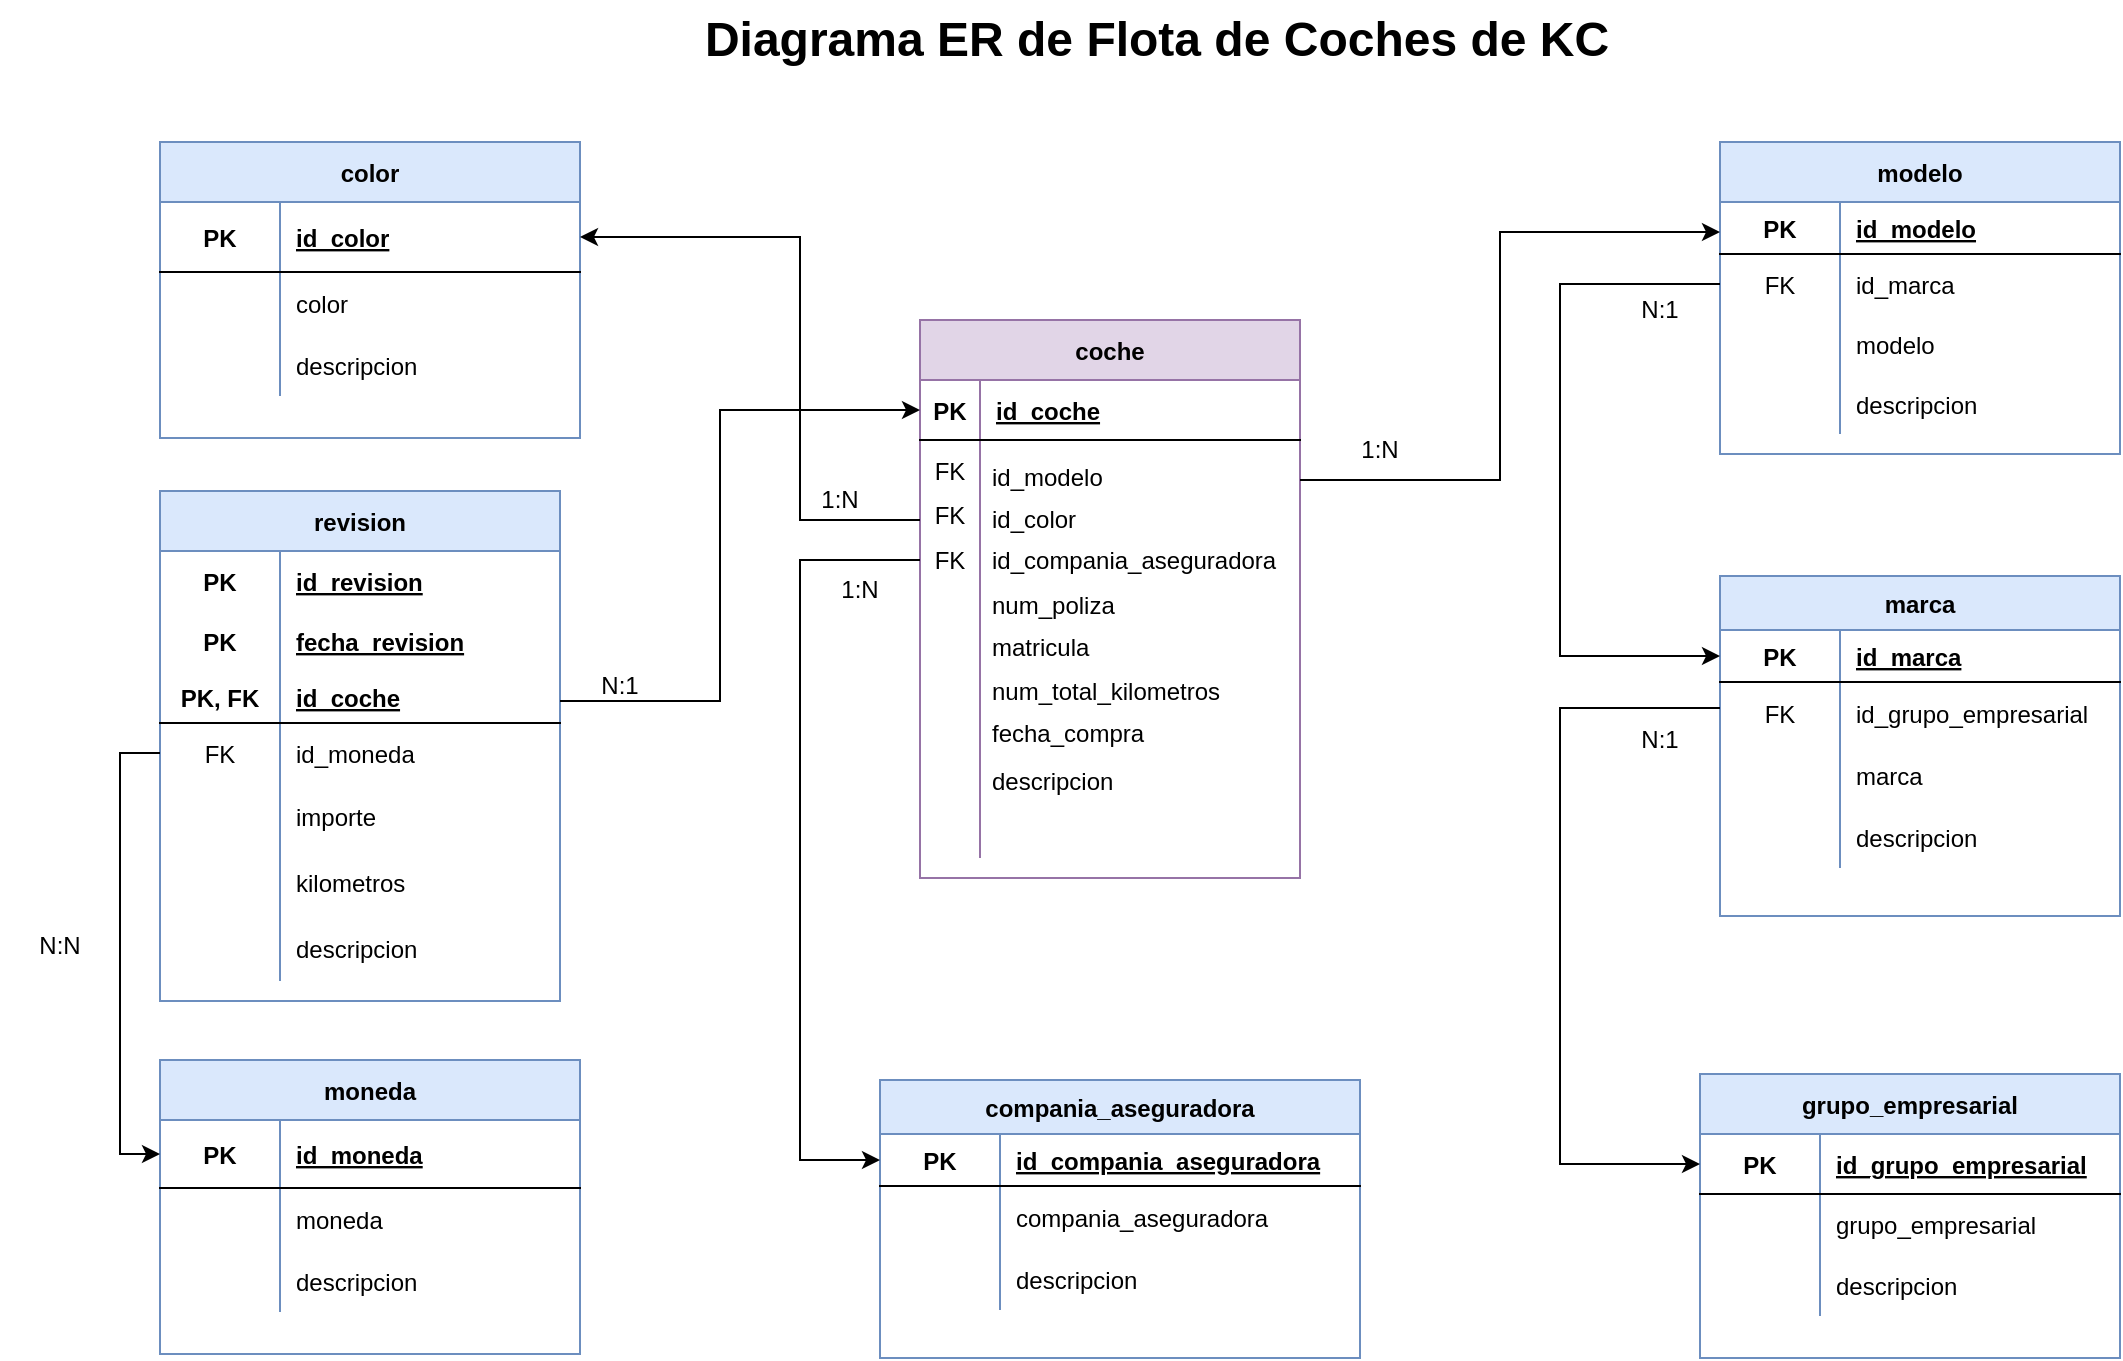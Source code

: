 <mxfile version="20.3.0" type="device"><diagram id="pfrmSX9zUug-VcuONbo2" name="Page-2"><mxGraphModel dx="1220" dy="801" grid="1" gridSize="10" guides="1" tooltips="1" connect="1" arrows="1" fold="1" page="1" pageScale="1" pageWidth="1100" pageHeight="850" background="#ffffff" math="0" shadow="0"><root><mxCell id="0"/><mxCell id="1" parent="0"/><mxCell id="YZANPj6_hCut-yQwBz2p-1" value="coche" style="shape=table;startSize=30;container=1;collapsible=1;childLayout=tableLayout;fixedRows=1;rowLines=0;fontStyle=1;align=center;resizeLast=1;fillColor=#e1d5e7;strokeColor=#9673a6;" vertex="1" parent="1"><mxGeometry x="470" y="200" width="190" height="279" as="geometry"/></mxCell><mxCell id="YZANPj6_hCut-yQwBz2p-2" value="" style="shape=tableRow;horizontal=0;startSize=0;swimlaneHead=0;swimlaneBody=0;fillColor=none;collapsible=0;dropTarget=0;points=[[0,0.5],[1,0.5]];portConstraint=eastwest;top=0;left=0;right=0;bottom=1;" vertex="1" parent="YZANPj6_hCut-yQwBz2p-1"><mxGeometry y="30" width="190" height="30" as="geometry"/></mxCell><mxCell id="YZANPj6_hCut-yQwBz2p-3" value="PK" style="shape=partialRectangle;connectable=0;fillColor=none;top=0;left=0;bottom=0;right=0;fontStyle=1;overflow=hidden;" vertex="1" parent="YZANPj6_hCut-yQwBz2p-2"><mxGeometry width="30" height="30" as="geometry"><mxRectangle width="30" height="30" as="alternateBounds"/></mxGeometry></mxCell><mxCell id="YZANPj6_hCut-yQwBz2p-4" value="id_coche" style="shape=partialRectangle;connectable=0;fillColor=none;top=0;left=0;bottom=0;right=0;align=left;spacingLeft=6;fontStyle=5;overflow=hidden;" vertex="1" parent="YZANPj6_hCut-yQwBz2p-2"><mxGeometry x="30" width="160" height="30" as="geometry"><mxRectangle width="160" height="30" as="alternateBounds"/></mxGeometry></mxCell><mxCell id="YZANPj6_hCut-yQwBz2p-5" value="" style="shape=tableRow;horizontal=0;startSize=0;swimlaneHead=0;swimlaneBody=0;fillColor=none;collapsible=0;dropTarget=0;points=[[0,0.5],[1,0.5]];portConstraint=eastwest;top=0;left=0;right=0;bottom=0;" vertex="1" parent="YZANPj6_hCut-yQwBz2p-1"><mxGeometry y="60" width="190" height="30" as="geometry"/></mxCell><mxCell id="YZANPj6_hCut-yQwBz2p-6" value="FK" style="shape=partialRectangle;connectable=0;fillColor=none;top=0;left=0;bottom=0;right=0;editable=1;overflow=hidden;" vertex="1" parent="YZANPj6_hCut-yQwBz2p-5"><mxGeometry width="30" height="30" as="geometry"><mxRectangle width="30" height="30" as="alternateBounds"/></mxGeometry></mxCell><mxCell id="YZANPj6_hCut-yQwBz2p-7" value="" style="shape=partialRectangle;connectable=0;fillColor=none;top=0;left=0;bottom=0;right=0;align=left;spacingLeft=6;overflow=hidden;" vertex="1" parent="YZANPj6_hCut-yQwBz2p-5"><mxGeometry x="30" width="160" height="30" as="geometry"><mxRectangle width="160" height="30" as="alternateBounds"/></mxGeometry></mxCell><mxCell id="YZANPj6_hCut-yQwBz2p-11" value="" style="shape=tableRow;horizontal=0;startSize=0;swimlaneHead=0;swimlaneBody=0;fillColor=none;collapsible=0;dropTarget=0;points=[[0,0.5],[1,0.5]];portConstraint=eastwest;top=0;left=0;right=0;bottom=0;" vertex="1" parent="YZANPj6_hCut-yQwBz2p-1"><mxGeometry y="90" width="190" height="179" as="geometry"/></mxCell><mxCell id="YZANPj6_hCut-yQwBz2p-12" value="" style="shape=partialRectangle;connectable=0;fillColor=none;top=0;left=0;bottom=0;right=0;editable=1;overflow=hidden;" vertex="1" parent="YZANPj6_hCut-yQwBz2p-11"><mxGeometry width="30" height="179" as="geometry"><mxRectangle width="30" height="179" as="alternateBounds"/></mxGeometry></mxCell><mxCell id="YZANPj6_hCut-yQwBz2p-13" value="" style="shape=partialRectangle;connectable=0;fillColor=none;top=0;left=0;bottom=0;right=0;align=left;spacingLeft=6;overflow=hidden;" vertex="1" parent="YZANPj6_hCut-yQwBz2p-11"><mxGeometry x="30" width="160" height="179" as="geometry"><mxRectangle width="160" height="179" as="alternateBounds"/></mxGeometry></mxCell><mxCell id="YZANPj6_hCut-yQwBz2p-14" value="id_modelo" style="text;strokeColor=none;fillColor=none;align=left;verticalAlign=top;spacingLeft=4;spacingRight=4;overflow=hidden;rotatable=0;points=[[0,0.5],[1,0.5]];portConstraint=eastwest;" vertex="1" parent="1"><mxGeometry x="500" y="265" width="90" height="26" as="geometry"/></mxCell><mxCell id="YZANPj6_hCut-yQwBz2p-17" value="id_color" style="text;strokeColor=none;fillColor=none;align=left;verticalAlign=top;spacingLeft=4;spacingRight=4;overflow=hidden;rotatable=0;points=[[0,0.5],[1,0.5]];portConstraint=eastwest;" vertex="1" parent="1"><mxGeometry x="500" y="286" width="60" height="26" as="geometry"/></mxCell><mxCell id="YZANPj6_hCut-yQwBz2p-18" value="matricula" style="text;strokeColor=none;fillColor=none;align=left;verticalAlign=top;spacingLeft=4;spacingRight=4;overflow=hidden;rotatable=0;points=[[0,0.5],[1,0.5]];portConstraint=eastwest;" vertex="1" parent="1"><mxGeometry x="500" y="350" width="60" height="26" as="geometry"/></mxCell><mxCell id="YZANPj6_hCut-yQwBz2p-19" value="num_total_kilometros" style="text;strokeColor=none;fillColor=none;align=left;verticalAlign=top;spacingLeft=4;spacingRight=4;overflow=hidden;rotatable=0;points=[[0,0.5],[1,0.5]];portConstraint=eastwest;" vertex="1" parent="1"><mxGeometry x="500" y="372" width="130" height="20" as="geometry"/></mxCell><mxCell id="YZANPj6_hCut-yQwBz2p-20" value="fecha_compra" style="text;strokeColor=none;fillColor=none;align=left;verticalAlign=top;spacingLeft=4;spacingRight=4;overflow=hidden;rotatable=0;points=[[0,0.5],[1,0.5]];portConstraint=eastwest;" vertex="1" parent="1"><mxGeometry x="500" y="393" width="100" height="26" as="geometry"/></mxCell><mxCell id="YZANPj6_hCut-yQwBz2p-22" value="FK" style="shape=partialRectangle;connectable=0;fillColor=none;top=0;left=0;bottom=0;right=0;editable=1;overflow=hidden;" vertex="1" parent="1"><mxGeometry x="470" y="282" width="30" height="30" as="geometry"><mxRectangle width="30" height="30" as="alternateBounds"/></mxGeometry></mxCell><mxCell id="YZANPj6_hCut-yQwBz2p-23" value="modelo" style="shape=table;startSize=30;container=1;collapsible=1;childLayout=tableLayout;fixedRows=1;rowLines=0;fontStyle=1;align=center;resizeLast=1;fillColor=#dae8fc;strokeColor=#6c8ebf;" vertex="1" parent="1"><mxGeometry x="870" y="111" width="200" height="156" as="geometry"/></mxCell><mxCell id="YZANPj6_hCut-yQwBz2p-30" value="" style="shape=tableRow;horizontal=0;startSize=0;swimlaneHead=0;swimlaneBody=0;fillColor=none;collapsible=0;dropTarget=0;points=[[0,0.5],[1,0.5]];portConstraint=eastwest;top=0;left=0;right=0;bottom=1;" vertex="1" parent="YZANPj6_hCut-yQwBz2p-23"><mxGeometry y="30" width="200" height="26" as="geometry"/></mxCell><mxCell id="YZANPj6_hCut-yQwBz2p-31" value="PK" style="shape=partialRectangle;connectable=0;fillColor=none;top=0;left=0;bottom=0;right=0;fontStyle=1;overflow=hidden;" vertex="1" parent="YZANPj6_hCut-yQwBz2p-30"><mxGeometry width="60" height="26" as="geometry"><mxRectangle width="60" height="26" as="alternateBounds"/></mxGeometry></mxCell><mxCell id="YZANPj6_hCut-yQwBz2p-32" value="id_modelo" style="shape=partialRectangle;connectable=0;fillColor=none;top=0;left=0;bottom=0;right=0;align=left;spacingLeft=6;fontStyle=5;overflow=hidden;" vertex="1" parent="YZANPj6_hCut-yQwBz2p-30"><mxGeometry x="60" width="140" height="26" as="geometry"><mxRectangle width="140" height="26" as="alternateBounds"/></mxGeometry></mxCell><mxCell id="YZANPj6_hCut-yQwBz2p-33" value="" style="shape=tableRow;horizontal=0;startSize=0;swimlaneHead=0;swimlaneBody=0;fillColor=none;collapsible=0;dropTarget=0;points=[[0,0.5],[1,0.5]];portConstraint=eastwest;top=0;left=0;right=0;bottom=0;" vertex="1" parent="YZANPj6_hCut-yQwBz2p-23"><mxGeometry y="56" width="200" height="30" as="geometry"/></mxCell><mxCell id="YZANPj6_hCut-yQwBz2p-34" value="FK" style="shape=partialRectangle;connectable=0;fillColor=none;top=0;left=0;bottom=0;right=0;editable=1;overflow=hidden;" vertex="1" parent="YZANPj6_hCut-yQwBz2p-33"><mxGeometry width="60" height="30" as="geometry"><mxRectangle width="60" height="30" as="alternateBounds"/></mxGeometry></mxCell><mxCell id="YZANPj6_hCut-yQwBz2p-35" value="id_marca" style="shape=partialRectangle;connectable=0;fillColor=none;top=0;left=0;bottom=0;right=0;align=left;spacingLeft=6;overflow=hidden;" vertex="1" parent="YZANPj6_hCut-yQwBz2p-33"><mxGeometry x="60" width="140" height="30" as="geometry"><mxRectangle width="140" height="30" as="alternateBounds"/></mxGeometry></mxCell><mxCell id="YZANPj6_hCut-yQwBz2p-151" value="" style="shape=tableRow;horizontal=0;startSize=0;swimlaneHead=0;swimlaneBody=0;fillColor=none;collapsible=0;dropTarget=0;points=[[0,0.5],[1,0.5]];portConstraint=eastwest;top=0;left=0;right=0;bottom=0;" vertex="1" parent="YZANPj6_hCut-yQwBz2p-23"><mxGeometry y="86" width="200" height="30" as="geometry"/></mxCell><mxCell id="YZANPj6_hCut-yQwBz2p-152" value="" style="shape=partialRectangle;connectable=0;fillColor=none;top=0;left=0;bottom=0;right=0;editable=1;overflow=hidden;" vertex="1" parent="YZANPj6_hCut-yQwBz2p-151"><mxGeometry width="60" height="30" as="geometry"><mxRectangle width="60" height="30" as="alternateBounds"/></mxGeometry></mxCell><mxCell id="YZANPj6_hCut-yQwBz2p-153" value="modelo" style="shape=partialRectangle;connectable=0;fillColor=none;top=0;left=0;bottom=0;right=0;align=left;spacingLeft=6;overflow=hidden;" vertex="1" parent="YZANPj6_hCut-yQwBz2p-151"><mxGeometry x="60" width="140" height="30" as="geometry"><mxRectangle width="140" height="30" as="alternateBounds"/></mxGeometry></mxCell><mxCell id="YZANPj6_hCut-yQwBz2p-166" value="" style="shape=tableRow;horizontal=0;startSize=0;swimlaneHead=0;swimlaneBody=0;fillColor=none;collapsible=0;dropTarget=0;points=[[0,0.5],[1,0.5]];portConstraint=eastwest;top=0;left=0;right=0;bottom=0;" vertex="1" parent="YZANPj6_hCut-yQwBz2p-23"><mxGeometry y="116" width="200" height="30" as="geometry"/></mxCell><mxCell id="YZANPj6_hCut-yQwBz2p-167" value="" style="shape=partialRectangle;connectable=0;fillColor=none;top=0;left=0;bottom=0;right=0;editable=1;overflow=hidden;" vertex="1" parent="YZANPj6_hCut-yQwBz2p-166"><mxGeometry width="60" height="30" as="geometry"><mxRectangle width="60" height="30" as="alternateBounds"/></mxGeometry></mxCell><mxCell id="YZANPj6_hCut-yQwBz2p-168" value="descripcion" style="shape=partialRectangle;connectable=0;fillColor=none;top=0;left=0;bottom=0;right=0;align=left;spacingLeft=6;overflow=hidden;" vertex="1" parent="YZANPj6_hCut-yQwBz2p-166"><mxGeometry x="60" width="140" height="30" as="geometry"><mxRectangle width="140" height="30" as="alternateBounds"/></mxGeometry></mxCell><mxCell id="YZANPj6_hCut-yQwBz2p-39" value="marca" style="shape=table;startSize=27;container=1;collapsible=1;childLayout=tableLayout;fixedRows=1;rowLines=0;fontStyle=1;align=center;resizeLast=1;fillColor=#dae8fc;strokeColor=#6c8ebf;" vertex="1" parent="1"><mxGeometry x="870" y="328" width="200" height="170" as="geometry"/></mxCell><mxCell id="YZANPj6_hCut-yQwBz2p-43" value="" style="shape=tableRow;horizontal=0;startSize=0;swimlaneHead=0;swimlaneBody=0;fillColor=none;collapsible=0;dropTarget=0;points=[[0,0.5],[1,0.5]];portConstraint=eastwest;top=0;left=0;right=0;bottom=1;" vertex="1" parent="YZANPj6_hCut-yQwBz2p-39"><mxGeometry y="27" width="200" height="26" as="geometry"/></mxCell><mxCell id="YZANPj6_hCut-yQwBz2p-44" value="PK" style="shape=partialRectangle;connectable=0;fillColor=none;top=0;left=0;bottom=0;right=0;fontStyle=1;overflow=hidden;" vertex="1" parent="YZANPj6_hCut-yQwBz2p-43"><mxGeometry width="60" height="26" as="geometry"><mxRectangle width="60" height="26" as="alternateBounds"/></mxGeometry></mxCell><mxCell id="YZANPj6_hCut-yQwBz2p-45" value="id_marca" style="shape=partialRectangle;connectable=0;fillColor=none;top=0;left=0;bottom=0;right=0;align=left;spacingLeft=6;fontStyle=5;overflow=hidden;" vertex="1" parent="YZANPj6_hCut-yQwBz2p-43"><mxGeometry x="60" width="140" height="26" as="geometry"><mxRectangle width="140" height="26" as="alternateBounds"/></mxGeometry></mxCell><mxCell id="YZANPj6_hCut-yQwBz2p-46" value="" style="shape=tableRow;horizontal=0;startSize=0;swimlaneHead=0;swimlaneBody=0;fillColor=none;collapsible=0;dropTarget=0;points=[[0,0.5],[1,0.5]];portConstraint=eastwest;top=0;left=0;right=0;bottom=0;" vertex="1" parent="YZANPj6_hCut-yQwBz2p-39"><mxGeometry y="53" width="200" height="31" as="geometry"/></mxCell><mxCell id="YZANPj6_hCut-yQwBz2p-47" value="FK" style="shape=partialRectangle;connectable=0;fillColor=none;top=0;left=0;bottom=0;right=0;editable=1;overflow=hidden;" vertex="1" parent="YZANPj6_hCut-yQwBz2p-46"><mxGeometry width="60" height="31" as="geometry"><mxRectangle width="60" height="31" as="alternateBounds"/></mxGeometry></mxCell><mxCell id="YZANPj6_hCut-yQwBz2p-48" value="id_grupo_empresarial" style="shape=partialRectangle;connectable=0;fillColor=none;top=0;left=0;bottom=0;right=0;align=left;spacingLeft=6;overflow=hidden;" vertex="1" parent="YZANPj6_hCut-yQwBz2p-46"><mxGeometry x="60" width="140" height="31" as="geometry"><mxRectangle width="140" height="31" as="alternateBounds"/></mxGeometry></mxCell><mxCell id="YZANPj6_hCut-yQwBz2p-154" value="" style="shape=tableRow;horizontal=0;startSize=0;swimlaneHead=0;swimlaneBody=0;fillColor=none;collapsible=0;dropTarget=0;points=[[0,0.5],[1,0.5]];portConstraint=eastwest;top=0;left=0;right=0;bottom=0;" vertex="1" parent="YZANPj6_hCut-yQwBz2p-39"><mxGeometry y="84" width="200" height="31" as="geometry"/></mxCell><mxCell id="YZANPj6_hCut-yQwBz2p-155" value="" style="shape=partialRectangle;connectable=0;fillColor=none;top=0;left=0;bottom=0;right=0;editable=1;overflow=hidden;" vertex="1" parent="YZANPj6_hCut-yQwBz2p-154"><mxGeometry width="60" height="31" as="geometry"><mxRectangle width="60" height="31" as="alternateBounds"/></mxGeometry></mxCell><mxCell id="YZANPj6_hCut-yQwBz2p-156" value="marca" style="shape=partialRectangle;connectable=0;fillColor=none;top=0;left=0;bottom=0;right=0;align=left;spacingLeft=6;overflow=hidden;" vertex="1" parent="YZANPj6_hCut-yQwBz2p-154"><mxGeometry x="60" width="140" height="31" as="geometry"><mxRectangle width="140" height="31" as="alternateBounds"/></mxGeometry></mxCell><mxCell id="YZANPj6_hCut-yQwBz2p-169" value="" style="shape=tableRow;horizontal=0;startSize=0;swimlaneHead=0;swimlaneBody=0;fillColor=none;collapsible=0;dropTarget=0;points=[[0,0.5],[1,0.5]];portConstraint=eastwest;top=0;left=0;right=0;bottom=0;" vertex="1" parent="YZANPj6_hCut-yQwBz2p-39"><mxGeometry y="115" width="200" height="31" as="geometry"/></mxCell><mxCell id="YZANPj6_hCut-yQwBz2p-170" value="" style="shape=partialRectangle;connectable=0;fillColor=none;top=0;left=0;bottom=0;right=0;editable=1;overflow=hidden;" vertex="1" parent="YZANPj6_hCut-yQwBz2p-169"><mxGeometry width="60" height="31" as="geometry"><mxRectangle width="60" height="31" as="alternateBounds"/></mxGeometry></mxCell><mxCell id="YZANPj6_hCut-yQwBz2p-171" value="descripcion" style="shape=partialRectangle;connectable=0;fillColor=none;top=0;left=0;bottom=0;right=0;align=left;spacingLeft=6;overflow=hidden;" vertex="1" parent="YZANPj6_hCut-yQwBz2p-169"><mxGeometry x="60" width="140" height="31" as="geometry"><mxRectangle width="140" height="31" as="alternateBounds"/></mxGeometry></mxCell><mxCell id="YZANPj6_hCut-yQwBz2p-49" value="grupo_empresarial" style="shape=table;startSize=30;container=1;collapsible=1;childLayout=tableLayout;fixedRows=1;rowLines=0;fontStyle=1;align=center;resizeLast=1;fillColor=#dae8fc;strokeColor=#6c8ebf;" vertex="1" parent="1"><mxGeometry x="860" y="577" width="210" height="142.0" as="geometry"/></mxCell><mxCell id="YZANPj6_hCut-yQwBz2p-53" value="" style="shape=tableRow;horizontal=0;startSize=0;swimlaneHead=0;swimlaneBody=0;fillColor=none;collapsible=0;dropTarget=0;points=[[0,0.5],[1,0.5]];portConstraint=eastwest;top=0;left=0;right=0;bottom=1;" vertex="1" parent="YZANPj6_hCut-yQwBz2p-49"><mxGeometry y="30" width="210" height="30" as="geometry"/></mxCell><mxCell id="YZANPj6_hCut-yQwBz2p-54" value="PK" style="shape=partialRectangle;connectable=0;fillColor=none;top=0;left=0;bottom=0;right=0;fontStyle=1;overflow=hidden;" vertex="1" parent="YZANPj6_hCut-yQwBz2p-53"><mxGeometry width="60" height="30" as="geometry"><mxRectangle width="60" height="30" as="alternateBounds"/></mxGeometry></mxCell><mxCell id="YZANPj6_hCut-yQwBz2p-55" value="id_grupo_empresarial" style="shape=partialRectangle;connectable=0;fillColor=none;top=0;left=0;bottom=0;right=0;align=left;spacingLeft=6;fontStyle=5;overflow=hidden;" vertex="1" parent="YZANPj6_hCut-yQwBz2p-53"><mxGeometry x="60" width="150" height="30" as="geometry"><mxRectangle width="150" height="30" as="alternateBounds"/></mxGeometry></mxCell><mxCell id="YZANPj6_hCut-yQwBz2p-56" value="" style="shape=tableRow;horizontal=0;startSize=0;swimlaneHead=0;swimlaneBody=0;fillColor=none;collapsible=0;dropTarget=0;points=[[0,0.5],[1,0.5]];portConstraint=eastwest;top=0;left=0;right=0;bottom=0;" vertex="1" parent="YZANPj6_hCut-yQwBz2p-49"><mxGeometry y="60" width="210" height="30" as="geometry"/></mxCell><mxCell id="YZANPj6_hCut-yQwBz2p-57" value="" style="shape=partialRectangle;connectable=0;fillColor=none;top=0;left=0;bottom=0;right=0;editable=1;overflow=hidden;" vertex="1" parent="YZANPj6_hCut-yQwBz2p-56"><mxGeometry width="60" height="30" as="geometry"><mxRectangle width="60" height="30" as="alternateBounds"/></mxGeometry></mxCell><mxCell id="YZANPj6_hCut-yQwBz2p-58" value="grupo_empresarial" style="shape=partialRectangle;connectable=0;fillColor=none;top=0;left=0;bottom=0;right=0;align=left;spacingLeft=6;overflow=hidden;" vertex="1" parent="YZANPj6_hCut-yQwBz2p-56"><mxGeometry x="60" width="150" height="30" as="geometry"><mxRectangle width="150" height="30" as="alternateBounds"/></mxGeometry></mxCell><mxCell id="YZANPj6_hCut-yQwBz2p-157" value="" style="shape=tableRow;horizontal=0;startSize=0;swimlaneHead=0;swimlaneBody=0;fillColor=none;collapsible=0;dropTarget=0;points=[[0,0.5],[1,0.5]];portConstraint=eastwest;top=0;left=0;right=0;bottom=0;" vertex="1" parent="YZANPj6_hCut-yQwBz2p-49"><mxGeometry y="90" width="210" height="31" as="geometry"/></mxCell><mxCell id="YZANPj6_hCut-yQwBz2p-158" value="" style="shape=partialRectangle;connectable=0;fillColor=none;top=0;left=0;bottom=0;right=0;editable=1;overflow=hidden;" vertex="1" parent="YZANPj6_hCut-yQwBz2p-157"><mxGeometry width="60" height="31" as="geometry"><mxRectangle width="60" height="31" as="alternateBounds"/></mxGeometry></mxCell><mxCell id="YZANPj6_hCut-yQwBz2p-159" value="descripcion" style="shape=partialRectangle;connectable=0;fillColor=none;top=0;left=0;bottom=0;right=0;align=left;spacingLeft=6;overflow=hidden;" vertex="1" parent="YZANPj6_hCut-yQwBz2p-157"><mxGeometry x="60" width="150" height="31" as="geometry"><mxRectangle width="150" height="31" as="alternateBounds"/></mxGeometry></mxCell><mxCell id="YZANPj6_hCut-yQwBz2p-59" value="color" style="shape=table;startSize=30;container=1;collapsible=1;childLayout=tableLayout;fixedRows=1;rowLines=0;fontStyle=1;align=center;resizeLast=1;fillColor=#dae8fc;strokeColor=#6c8ebf;" vertex="1" parent="1"><mxGeometry x="90" y="111" width="210" height="148.0" as="geometry"/></mxCell><mxCell id="YZANPj6_hCut-yQwBz2p-63" value="" style="shape=tableRow;horizontal=0;startSize=0;swimlaneHead=0;swimlaneBody=0;fillColor=none;collapsible=0;dropTarget=0;points=[[0,0.5],[1,0.5]];portConstraint=eastwest;top=0;left=0;right=0;bottom=1;" vertex="1" parent="YZANPj6_hCut-yQwBz2p-59"><mxGeometry y="30" width="210" height="35" as="geometry"/></mxCell><mxCell id="YZANPj6_hCut-yQwBz2p-64" value="PK" style="shape=partialRectangle;connectable=0;fillColor=none;top=0;left=0;bottom=0;right=0;fontStyle=1;overflow=hidden;" vertex="1" parent="YZANPj6_hCut-yQwBz2p-63"><mxGeometry width="60" height="35" as="geometry"><mxRectangle width="60" height="35" as="alternateBounds"/></mxGeometry></mxCell><mxCell id="YZANPj6_hCut-yQwBz2p-65" value="id_color" style="shape=partialRectangle;connectable=0;fillColor=none;top=0;left=0;bottom=0;right=0;align=left;spacingLeft=6;fontStyle=5;overflow=hidden;" vertex="1" parent="YZANPj6_hCut-yQwBz2p-63"><mxGeometry x="60" width="150" height="35" as="geometry"><mxRectangle width="150" height="35" as="alternateBounds"/></mxGeometry></mxCell><mxCell id="YZANPj6_hCut-yQwBz2p-66" value="" style="shape=tableRow;horizontal=0;startSize=0;swimlaneHead=0;swimlaneBody=0;fillColor=none;collapsible=0;dropTarget=0;points=[[0,0.5],[1,0.5]];portConstraint=eastwest;top=0;left=0;right=0;bottom=0;" vertex="1" parent="YZANPj6_hCut-yQwBz2p-59"><mxGeometry y="65" width="210" height="31" as="geometry"/></mxCell><mxCell id="YZANPj6_hCut-yQwBz2p-67" value="" style="shape=partialRectangle;connectable=0;fillColor=none;top=0;left=0;bottom=0;right=0;editable=1;overflow=hidden;" vertex="1" parent="YZANPj6_hCut-yQwBz2p-66"><mxGeometry width="60" height="31" as="geometry"><mxRectangle width="60" height="31" as="alternateBounds"/></mxGeometry></mxCell><mxCell id="YZANPj6_hCut-yQwBz2p-68" value="color" style="shape=partialRectangle;connectable=0;fillColor=none;top=0;left=0;bottom=0;right=0;align=left;spacingLeft=6;overflow=hidden;" vertex="1" parent="YZANPj6_hCut-yQwBz2p-66"><mxGeometry x="60" width="150" height="31" as="geometry"><mxRectangle width="150" height="31" as="alternateBounds"/></mxGeometry></mxCell><mxCell id="YZANPj6_hCut-yQwBz2p-160" value="" style="shape=tableRow;horizontal=0;startSize=0;swimlaneHead=0;swimlaneBody=0;fillColor=none;collapsible=0;dropTarget=0;points=[[0,0.5],[1,0.5]];portConstraint=eastwest;top=0;left=0;right=0;bottom=0;" vertex="1" parent="YZANPj6_hCut-yQwBz2p-59"><mxGeometry y="96" width="210" height="31" as="geometry"/></mxCell><mxCell id="YZANPj6_hCut-yQwBz2p-161" value="" style="shape=partialRectangle;connectable=0;fillColor=none;top=0;left=0;bottom=0;right=0;editable=1;overflow=hidden;" vertex="1" parent="YZANPj6_hCut-yQwBz2p-160"><mxGeometry width="60" height="31" as="geometry"><mxRectangle width="60" height="31" as="alternateBounds"/></mxGeometry></mxCell><mxCell id="YZANPj6_hCut-yQwBz2p-162" value="descripcion" style="shape=partialRectangle;connectable=0;fillColor=none;top=0;left=0;bottom=0;right=0;align=left;spacingLeft=6;overflow=hidden;" vertex="1" parent="YZANPj6_hCut-yQwBz2p-160"><mxGeometry x="60" width="150" height="31" as="geometry"><mxRectangle width="150" height="31" as="alternateBounds"/></mxGeometry></mxCell><mxCell id="YZANPj6_hCut-yQwBz2p-85" value="compania_aseguradora" style="shape=table;startSize=27;container=1;collapsible=1;childLayout=tableLayout;fixedRows=1;rowLines=0;fontStyle=1;align=center;resizeLast=1;fillColor=#dae8fc;strokeColor=#6c8ebf;" vertex="1" parent="1"><mxGeometry x="450" y="580" width="240" height="139" as="geometry"/></mxCell><mxCell id="YZANPj6_hCut-yQwBz2p-89" value="" style="shape=tableRow;horizontal=0;startSize=0;swimlaneHead=0;swimlaneBody=0;fillColor=none;collapsible=0;dropTarget=0;points=[[0,0.5],[1,0.5]];portConstraint=eastwest;top=0;left=0;right=0;bottom=1;" vertex="1" parent="YZANPj6_hCut-yQwBz2p-85"><mxGeometry y="27" width="240" height="26" as="geometry"/></mxCell><mxCell id="YZANPj6_hCut-yQwBz2p-90" value="PK" style="shape=partialRectangle;connectable=0;fillColor=none;top=0;left=0;bottom=0;right=0;fontStyle=1;overflow=hidden;" vertex="1" parent="YZANPj6_hCut-yQwBz2p-89"><mxGeometry width="60" height="26" as="geometry"><mxRectangle width="60" height="26" as="alternateBounds"/></mxGeometry></mxCell><mxCell id="YZANPj6_hCut-yQwBz2p-91" value="id_compania_aseguradora" style="shape=partialRectangle;connectable=0;fillColor=none;top=0;left=0;bottom=0;right=0;align=left;spacingLeft=6;fontStyle=5;overflow=hidden;" vertex="1" parent="YZANPj6_hCut-yQwBz2p-89"><mxGeometry x="60" width="180" height="26" as="geometry"><mxRectangle width="180" height="26" as="alternateBounds"/></mxGeometry></mxCell><mxCell id="YZANPj6_hCut-yQwBz2p-92" value="" style="shape=tableRow;horizontal=0;startSize=0;swimlaneHead=0;swimlaneBody=0;fillColor=none;collapsible=0;dropTarget=0;points=[[0,0.5],[1,0.5]];portConstraint=eastwest;top=0;left=0;right=0;bottom=0;" vertex="1" parent="YZANPj6_hCut-yQwBz2p-85"><mxGeometry y="53" width="240" height="31" as="geometry"/></mxCell><mxCell id="YZANPj6_hCut-yQwBz2p-93" value="" style="shape=partialRectangle;connectable=0;fillColor=none;top=0;left=0;bottom=0;right=0;editable=1;overflow=hidden;" vertex="1" parent="YZANPj6_hCut-yQwBz2p-92"><mxGeometry width="60" height="31" as="geometry"><mxRectangle width="60" height="31" as="alternateBounds"/></mxGeometry></mxCell><mxCell id="YZANPj6_hCut-yQwBz2p-94" value="compania_aseguradora" style="shape=partialRectangle;connectable=0;fillColor=none;top=0;left=0;bottom=0;right=0;align=left;spacingLeft=6;overflow=hidden;" vertex="1" parent="YZANPj6_hCut-yQwBz2p-92"><mxGeometry x="60" width="180" height="31" as="geometry"><mxRectangle width="180" height="31" as="alternateBounds"/></mxGeometry></mxCell><mxCell id="YZANPj6_hCut-yQwBz2p-163" value="" style="shape=tableRow;horizontal=0;startSize=0;swimlaneHead=0;swimlaneBody=0;fillColor=none;collapsible=0;dropTarget=0;points=[[0,0.5],[1,0.5]];portConstraint=eastwest;top=0;left=0;right=0;bottom=0;" vertex="1" parent="YZANPj6_hCut-yQwBz2p-85"><mxGeometry y="84" width="240" height="31" as="geometry"/></mxCell><mxCell id="YZANPj6_hCut-yQwBz2p-164" value="" style="shape=partialRectangle;connectable=0;fillColor=none;top=0;left=0;bottom=0;right=0;editable=1;overflow=hidden;" vertex="1" parent="YZANPj6_hCut-yQwBz2p-163"><mxGeometry width="60" height="31" as="geometry"><mxRectangle width="60" height="31" as="alternateBounds"/></mxGeometry></mxCell><mxCell id="YZANPj6_hCut-yQwBz2p-165" value="descripcion" style="shape=partialRectangle;connectable=0;fillColor=none;top=0;left=0;bottom=0;right=0;align=left;spacingLeft=6;overflow=hidden;" vertex="1" parent="YZANPj6_hCut-yQwBz2p-163"><mxGeometry x="60" width="180" height="31" as="geometry"><mxRectangle width="180" height="31" as="alternateBounds"/></mxGeometry></mxCell><mxCell id="YZANPj6_hCut-yQwBz2p-95" value="revision" style="shape=table;startSize=30;container=1;collapsible=1;childLayout=tableLayout;fixedRows=1;rowLines=0;fontStyle=1;align=center;resizeLast=1;fillColor=#dae8fc;strokeColor=#6c8ebf;" vertex="1" parent="1"><mxGeometry x="90" y="285.5" width="200" height="255" as="geometry"/></mxCell><mxCell id="YZANPj6_hCut-yQwBz2p-96" value="" style="shape=tableRow;horizontal=0;startSize=0;swimlaneHead=0;swimlaneBody=0;fillColor=none;collapsible=0;dropTarget=0;points=[[0,0.5],[1,0.5]];portConstraint=eastwest;top=0;left=0;right=0;bottom=0;" vertex="1" parent="YZANPj6_hCut-yQwBz2p-95"><mxGeometry y="30" width="200" height="30" as="geometry"/></mxCell><mxCell id="YZANPj6_hCut-yQwBz2p-97" value="PK" style="shape=partialRectangle;connectable=0;fillColor=none;top=0;left=0;bottom=0;right=0;fontStyle=1;overflow=hidden;" vertex="1" parent="YZANPj6_hCut-yQwBz2p-96"><mxGeometry width="60" height="30" as="geometry"><mxRectangle width="60" height="30" as="alternateBounds"/></mxGeometry></mxCell><mxCell id="YZANPj6_hCut-yQwBz2p-98" value="id_revision" style="shape=partialRectangle;connectable=0;fillColor=none;top=0;left=0;bottom=0;right=0;align=left;spacingLeft=6;fontStyle=5;overflow=hidden;" vertex="1" parent="YZANPj6_hCut-yQwBz2p-96"><mxGeometry x="60" width="140" height="30" as="geometry"><mxRectangle width="140" height="30" as="alternateBounds"/></mxGeometry></mxCell><mxCell id="YZANPj6_hCut-yQwBz2p-99" value="" style="shape=tableRow;horizontal=0;startSize=0;swimlaneHead=0;swimlaneBody=0;fillColor=none;collapsible=0;dropTarget=0;points=[[0,0.5],[1,0.5]];portConstraint=eastwest;top=0;left=0;right=0;bottom=0;" vertex="1" parent="YZANPj6_hCut-yQwBz2p-95"><mxGeometry y="60" width="200" height="30" as="geometry"/></mxCell><mxCell id="YZANPj6_hCut-yQwBz2p-100" value="PK" style="shape=partialRectangle;connectable=0;fillColor=none;top=0;left=0;bottom=0;right=0;fontStyle=1;overflow=hidden;" vertex="1" parent="YZANPj6_hCut-yQwBz2p-99"><mxGeometry width="60" height="30" as="geometry"><mxRectangle width="60" height="30" as="alternateBounds"/></mxGeometry></mxCell><mxCell id="YZANPj6_hCut-yQwBz2p-101" value="fecha_revision" style="shape=partialRectangle;connectable=0;fillColor=none;top=0;left=0;bottom=0;right=0;align=left;spacingLeft=6;fontStyle=5;overflow=hidden;" vertex="1" parent="YZANPj6_hCut-yQwBz2p-99"><mxGeometry x="60" width="140" height="30" as="geometry"><mxRectangle width="140" height="30" as="alternateBounds"/></mxGeometry></mxCell><mxCell id="YZANPj6_hCut-yQwBz2p-102" value="" style="shape=tableRow;horizontal=0;startSize=0;swimlaneHead=0;swimlaneBody=0;fillColor=none;collapsible=0;dropTarget=0;points=[[0,0.5],[1,0.5]];portConstraint=eastwest;top=0;left=0;right=0;bottom=1;" vertex="1" parent="YZANPj6_hCut-yQwBz2p-95"><mxGeometry y="90" width="200" height="26" as="geometry"/></mxCell><mxCell id="YZANPj6_hCut-yQwBz2p-103" value="PK, FK" style="shape=partialRectangle;connectable=0;fillColor=none;top=0;left=0;bottom=0;right=0;fontStyle=1;overflow=hidden;" vertex="1" parent="YZANPj6_hCut-yQwBz2p-102"><mxGeometry width="60" height="26" as="geometry"><mxRectangle width="60" height="26" as="alternateBounds"/></mxGeometry></mxCell><mxCell id="YZANPj6_hCut-yQwBz2p-104" value="id_coche" style="shape=partialRectangle;connectable=0;fillColor=none;top=0;left=0;bottom=0;right=0;align=left;spacingLeft=6;fontStyle=5;overflow=hidden;" vertex="1" parent="YZANPj6_hCut-yQwBz2p-102"><mxGeometry x="60" width="140" height="26" as="geometry"><mxRectangle width="140" height="26" as="alternateBounds"/></mxGeometry></mxCell><mxCell id="YZANPj6_hCut-yQwBz2p-105" value="" style="shape=tableRow;horizontal=0;startSize=0;swimlaneHead=0;swimlaneBody=0;fillColor=none;collapsible=0;dropTarget=0;points=[[0,0.5],[1,0.5]];portConstraint=eastwest;top=0;left=0;right=0;bottom=0;" vertex="1" parent="YZANPj6_hCut-yQwBz2p-95"><mxGeometry y="116" width="200" height="30" as="geometry"/></mxCell><mxCell id="YZANPj6_hCut-yQwBz2p-106" value="FK" style="shape=partialRectangle;connectable=0;fillColor=none;top=0;left=0;bottom=0;right=0;editable=1;overflow=hidden;" vertex="1" parent="YZANPj6_hCut-yQwBz2p-105"><mxGeometry width="60" height="30" as="geometry"><mxRectangle width="60" height="30" as="alternateBounds"/></mxGeometry></mxCell><mxCell id="YZANPj6_hCut-yQwBz2p-107" value="id_moneda" style="shape=partialRectangle;connectable=0;fillColor=none;top=0;left=0;bottom=0;right=0;align=left;spacingLeft=6;overflow=hidden;" vertex="1" parent="YZANPj6_hCut-yQwBz2p-105"><mxGeometry x="60" width="140" height="30" as="geometry"><mxRectangle width="140" height="30" as="alternateBounds"/></mxGeometry></mxCell><mxCell id="YZANPj6_hCut-yQwBz2p-108" value="" style="shape=tableRow;horizontal=0;startSize=0;swimlaneHead=0;swimlaneBody=0;fillColor=none;collapsible=0;dropTarget=0;points=[[0,0.5],[1,0.5]];portConstraint=eastwest;top=0;left=0;right=0;bottom=0;" vertex="1" parent="YZANPj6_hCut-yQwBz2p-95"><mxGeometry y="146" width="200" height="33" as="geometry"/></mxCell><mxCell id="YZANPj6_hCut-yQwBz2p-109" value="" style="shape=partialRectangle;connectable=0;fillColor=none;top=0;left=0;bottom=0;right=0;editable=1;overflow=hidden;" vertex="1" parent="YZANPj6_hCut-yQwBz2p-108"><mxGeometry width="60" height="33" as="geometry"><mxRectangle width="60" height="33" as="alternateBounds"/></mxGeometry></mxCell><mxCell id="YZANPj6_hCut-yQwBz2p-110" value="importe" style="shape=partialRectangle;connectable=0;fillColor=none;top=0;left=0;bottom=0;right=0;align=left;spacingLeft=6;overflow=hidden;" vertex="1" parent="YZANPj6_hCut-yQwBz2p-108"><mxGeometry x="60" width="140" height="33" as="geometry"><mxRectangle width="140" height="33" as="alternateBounds"/></mxGeometry></mxCell><mxCell id="YZANPj6_hCut-yQwBz2p-172" value="" style="shape=tableRow;horizontal=0;startSize=0;swimlaneHead=0;swimlaneBody=0;fillColor=none;collapsible=0;dropTarget=0;points=[[0,0.5],[1,0.5]];portConstraint=eastwest;top=0;left=0;right=0;bottom=0;" vertex="1" parent="YZANPj6_hCut-yQwBz2p-95"><mxGeometry y="179" width="200" height="33" as="geometry"/></mxCell><mxCell id="YZANPj6_hCut-yQwBz2p-173" value="" style="shape=partialRectangle;connectable=0;fillColor=none;top=0;left=0;bottom=0;right=0;editable=1;overflow=hidden;" vertex="1" parent="YZANPj6_hCut-yQwBz2p-172"><mxGeometry width="60" height="33" as="geometry"><mxRectangle width="60" height="33" as="alternateBounds"/></mxGeometry></mxCell><mxCell id="YZANPj6_hCut-yQwBz2p-174" value="kilometros" style="shape=partialRectangle;connectable=0;fillColor=none;top=0;left=0;bottom=0;right=0;align=left;spacingLeft=6;overflow=hidden;" vertex="1" parent="YZANPj6_hCut-yQwBz2p-172"><mxGeometry x="60" width="140" height="33" as="geometry"><mxRectangle width="140" height="33" as="alternateBounds"/></mxGeometry></mxCell><mxCell id="YZANPj6_hCut-yQwBz2p-175" value="" style="shape=tableRow;horizontal=0;startSize=0;swimlaneHead=0;swimlaneBody=0;fillColor=none;collapsible=0;dropTarget=0;points=[[0,0.5],[1,0.5]];portConstraint=eastwest;top=0;left=0;right=0;bottom=0;" vertex="1" parent="YZANPj6_hCut-yQwBz2p-95"><mxGeometry y="212" width="200" height="33" as="geometry"/></mxCell><mxCell id="YZANPj6_hCut-yQwBz2p-176" value="" style="shape=partialRectangle;connectable=0;fillColor=none;top=0;left=0;bottom=0;right=0;editable=1;overflow=hidden;" vertex="1" parent="YZANPj6_hCut-yQwBz2p-175"><mxGeometry width="60" height="33" as="geometry"><mxRectangle width="60" height="33" as="alternateBounds"/></mxGeometry></mxCell><mxCell id="YZANPj6_hCut-yQwBz2p-177" value="descripcion" style="shape=partialRectangle;connectable=0;fillColor=none;top=0;left=0;bottom=0;right=0;align=left;spacingLeft=6;overflow=hidden;" vertex="1" parent="YZANPj6_hCut-yQwBz2p-175"><mxGeometry x="60" width="140" height="33" as="geometry"><mxRectangle width="140" height="33" as="alternateBounds"/></mxGeometry></mxCell><mxCell id="YZANPj6_hCut-yQwBz2p-111" value="moneda" style="shape=table;startSize=30;container=1;collapsible=1;childLayout=tableLayout;fixedRows=1;rowLines=0;fontStyle=1;align=center;resizeLast=1;fillColor=#dae8fc;strokeColor=#6c8ebf;" vertex="1" parent="1"><mxGeometry x="90" y="570" width="210" height="147" as="geometry"/></mxCell><mxCell id="YZANPj6_hCut-yQwBz2p-115" value="" style="shape=tableRow;horizontal=0;startSize=0;swimlaneHead=0;swimlaneBody=0;fillColor=none;collapsible=0;dropTarget=0;points=[[0,0.5],[1,0.5]];portConstraint=eastwest;top=0;left=0;right=0;bottom=1;" vertex="1" parent="YZANPj6_hCut-yQwBz2p-111"><mxGeometry y="30" width="210" height="34" as="geometry"/></mxCell><mxCell id="YZANPj6_hCut-yQwBz2p-116" value="PK" style="shape=partialRectangle;connectable=0;fillColor=none;top=0;left=0;bottom=0;right=0;fontStyle=1;overflow=hidden;" vertex="1" parent="YZANPj6_hCut-yQwBz2p-115"><mxGeometry width="60" height="34" as="geometry"><mxRectangle width="60" height="34" as="alternateBounds"/></mxGeometry></mxCell><mxCell id="YZANPj6_hCut-yQwBz2p-117" value="id_moneda" style="shape=partialRectangle;connectable=0;fillColor=none;top=0;left=0;bottom=0;right=0;align=left;spacingLeft=6;fontStyle=5;overflow=hidden;" vertex="1" parent="YZANPj6_hCut-yQwBz2p-115"><mxGeometry x="60" width="150" height="34" as="geometry"><mxRectangle width="150" height="34" as="alternateBounds"/></mxGeometry></mxCell><mxCell id="YZANPj6_hCut-yQwBz2p-118" value="" style="shape=tableRow;horizontal=0;startSize=0;swimlaneHead=0;swimlaneBody=0;fillColor=none;collapsible=0;dropTarget=0;points=[[0,0.5],[1,0.5]];portConstraint=eastwest;top=0;left=0;right=0;bottom=0;" vertex="1" parent="YZANPj6_hCut-yQwBz2p-111"><mxGeometry y="64" width="210" height="31" as="geometry"/></mxCell><mxCell id="YZANPj6_hCut-yQwBz2p-119" value="" style="shape=partialRectangle;connectable=0;fillColor=none;top=0;left=0;bottom=0;right=0;editable=1;overflow=hidden;" vertex="1" parent="YZANPj6_hCut-yQwBz2p-118"><mxGeometry width="60" height="31" as="geometry"><mxRectangle width="60" height="31" as="alternateBounds"/></mxGeometry></mxCell><mxCell id="YZANPj6_hCut-yQwBz2p-120" value="moneda" style="shape=partialRectangle;connectable=0;fillColor=none;top=0;left=0;bottom=0;right=0;align=left;spacingLeft=6;overflow=hidden;" vertex="1" parent="YZANPj6_hCut-yQwBz2p-118"><mxGeometry x="60" width="150" height="31" as="geometry"><mxRectangle width="150" height="31" as="alternateBounds"/></mxGeometry></mxCell><mxCell id="YZANPj6_hCut-yQwBz2p-121" value="" style="shape=tableRow;horizontal=0;startSize=0;swimlaneHead=0;swimlaneBody=0;fillColor=none;collapsible=0;dropTarget=0;points=[[0,0.5],[1,0.5]];portConstraint=eastwest;top=0;left=0;right=0;bottom=0;" vertex="1" parent="YZANPj6_hCut-yQwBz2p-111"><mxGeometry y="95" width="210" height="31" as="geometry"/></mxCell><mxCell id="YZANPj6_hCut-yQwBz2p-122" value="" style="shape=partialRectangle;connectable=0;fillColor=none;top=0;left=0;bottom=0;right=0;editable=1;overflow=hidden;" vertex="1" parent="YZANPj6_hCut-yQwBz2p-121"><mxGeometry width="60" height="31" as="geometry"><mxRectangle width="60" height="31" as="alternateBounds"/></mxGeometry></mxCell><mxCell id="YZANPj6_hCut-yQwBz2p-123" value="descripcion" style="shape=partialRectangle;connectable=0;fillColor=none;top=0;left=0;bottom=0;right=0;align=left;spacingLeft=6;overflow=hidden;" vertex="1" parent="YZANPj6_hCut-yQwBz2p-121"><mxGeometry x="60" width="150" height="31" as="geometry"><mxRectangle width="150" height="31" as="alternateBounds"/></mxGeometry></mxCell><mxCell id="YZANPj6_hCut-yQwBz2p-124" value="" style="edgeStyle=elbowEdgeStyle;elbow=horizontal;endArrow=classic;html=1;rounded=0;exitX=1;exitY=0.667;exitDx=0;exitDy=0;exitPerimeter=0;entryX=0;entryY=0.5;entryDx=0;entryDy=0;" edge="1" parent="1" source="YZANPj6_hCut-yQwBz2p-5"><mxGeometry width="50" height="50" relative="1" as="geometry"><mxPoint x="670" y="261" as="sourcePoint"/><mxPoint x="870" y="156" as="targetPoint"/><Array as="points"><mxPoint x="760" y="170"/><mxPoint x="850" y="191"/></Array></mxGeometry></mxCell><mxCell id="YZANPj6_hCut-yQwBz2p-148" value="id_compania_aseguradora" style="text;strokeColor=none;fillColor=none;align=left;verticalAlign=top;spacingLeft=4;spacingRight=4;overflow=hidden;rotatable=0;points=[[0,0.5],[1,0.5]];portConstraint=eastwest;" vertex="1" parent="1"><mxGeometry x="500" y="306.5" width="160" height="26" as="geometry"/></mxCell><mxCell id="YZANPj6_hCut-yQwBz2p-149" value="descripcion" style="text;strokeColor=none;fillColor=none;align=left;verticalAlign=top;spacingLeft=4;spacingRight=4;overflow=hidden;rotatable=0;points=[[0,0.5],[1,0.5]];portConstraint=eastwest;" vertex="1" parent="1"><mxGeometry x="500" y="417" width="100" height="26" as="geometry"/></mxCell><mxCell id="YZANPj6_hCut-yQwBz2p-150" value="num_poliza" style="text;strokeColor=none;fillColor=none;align=left;verticalAlign=top;spacingLeft=4;spacingRight=4;overflow=hidden;rotatable=0;points=[[0,0.5],[1,0.5]];portConstraint=eastwest;" vertex="1" parent="1"><mxGeometry x="500" y="329" width="160" height="26" as="geometry"/></mxCell><mxCell id="YZANPj6_hCut-yQwBz2p-178" value="Diagrama ER de Flota de Coches de KC" style="text;strokeColor=none;fillColor=none;html=1;fontSize=24;fontStyle=1;verticalAlign=middle;align=center;" vertex="1" parent="1"><mxGeometry x="538" y="40" width="100" height="40" as="geometry"/></mxCell><mxCell id="YZANPj6_hCut-yQwBz2p-180" value="FK" style="shape=partialRectangle;connectable=0;fillColor=none;top=0;left=0;bottom=0;right=0;editable=1;overflow=hidden;" vertex="1" parent="1"><mxGeometry x="470" y="304.5" width="30" height="30" as="geometry"><mxRectangle width="30" height="30" as="alternateBounds"/></mxGeometry></mxCell><mxCell id="YZANPj6_hCut-yQwBz2p-182" value="" style="edgeStyle=elbowEdgeStyle;elbow=horizontal;endArrow=classic;html=1;rounded=0;entryX=1;entryY=0.5;entryDx=0;entryDy=0;" edge="1" parent="1" target="YZANPj6_hCut-yQwBz2p-63"><mxGeometry width="50" height="50" relative="1" as="geometry"><mxPoint x="470" y="300" as="sourcePoint"/><mxPoint x="410" y="272" as="targetPoint"/><Array as="points"><mxPoint x="410" y="190"/></Array></mxGeometry></mxCell><mxCell id="YZANPj6_hCut-yQwBz2p-183" value="" style="edgeStyle=elbowEdgeStyle;elbow=horizontal;endArrow=classic;html=1;rounded=0;entryX=0;entryY=0.5;entryDx=0;entryDy=0;" edge="1" parent="1" target="YZANPj6_hCut-yQwBz2p-89"><mxGeometry width="50" height="50" relative="1" as="geometry"><mxPoint x="470" y="320" as="sourcePoint"/><mxPoint x="490" y="530" as="targetPoint"/><Array as="points"><mxPoint x="410" y="470"/></Array></mxGeometry></mxCell><mxCell id="YZANPj6_hCut-yQwBz2p-184" value="" style="edgeStyle=elbowEdgeStyle;elbow=horizontal;endArrow=classic;html=1;rounded=0;exitX=0;exitY=0.5;exitDx=0;exitDy=0;entryX=0;entryY=0.5;entryDx=0;entryDy=0;" edge="1" parent="1" source="YZANPj6_hCut-yQwBz2p-33" target="YZANPj6_hCut-yQwBz2p-43"><mxGeometry width="50" height="50" relative="1" as="geometry"><mxPoint x="770" y="160" as="sourcePoint"/><mxPoint x="760" y="450" as="targetPoint"/><Array as="points"><mxPoint x="790" y="270"/></Array></mxGeometry></mxCell><mxCell id="YZANPj6_hCut-yQwBz2p-185" value="" style="edgeStyle=elbowEdgeStyle;elbow=horizontal;endArrow=classic;html=1;rounded=0;exitX=0;exitY=0.5;exitDx=0;exitDy=0;entryX=0;entryY=0.5;entryDx=0;entryDy=0;" edge="1" parent="1" target="YZANPj6_hCut-yQwBz2p-53"><mxGeometry width="50" height="50" relative="1" as="geometry"><mxPoint x="870" y="394.0" as="sourcePoint"/><mxPoint x="870" y="580" as="targetPoint"/><Array as="points"><mxPoint x="790" y="482"/></Array></mxGeometry></mxCell><mxCell id="YZANPj6_hCut-yQwBz2p-186" value="" style="edgeStyle=elbowEdgeStyle;elbow=horizontal;endArrow=classic;html=1;rounded=0;exitX=0;exitY=0.5;exitDx=0;exitDy=0;entryX=0;entryY=0.5;entryDx=0;entryDy=0;" edge="1" parent="1" source="YZANPj6_hCut-yQwBz2p-105" target="YZANPj6_hCut-yQwBz2p-115"><mxGeometry width="50" height="50" relative="1" as="geometry"><mxPoint x="350" y="440" as="sourcePoint"/><mxPoint x="340" y="490" as="targetPoint"/><Array as="points"><mxPoint x="70" y="390"/></Array></mxGeometry></mxCell><mxCell id="YZANPj6_hCut-yQwBz2p-187" value="" style="edgeStyle=elbowEdgeStyle;elbow=horizontal;endArrow=classic;html=1;rounded=0;entryX=0;entryY=0.5;entryDx=0;entryDy=0;exitX=0;exitY=0.75;exitDx=0;exitDy=0;" edge="1" parent="1" source="YZANPj6_hCut-yQwBz2p-194" target="YZANPj6_hCut-yQwBz2p-2"><mxGeometry width="50" height="50" relative="1" as="geometry"><mxPoint x="290" y="388" as="sourcePoint"/><mxPoint x="340" y="338" as="targetPoint"/><Array as="points"><mxPoint x="370" y="380"/></Array></mxGeometry></mxCell><mxCell id="YZANPj6_hCut-yQwBz2p-188" value="1:N" style="text;html=1;strokeColor=none;fillColor=none;align=center;verticalAlign=middle;whiteSpace=wrap;rounded=0;" vertex="1" parent="1"><mxGeometry x="670" y="250" width="60" height="30" as="geometry"/></mxCell><mxCell id="YZANPj6_hCut-yQwBz2p-189" value="N:1" style="text;html=1;strokeColor=none;fillColor=none;align=center;verticalAlign=middle;whiteSpace=wrap;rounded=0;" vertex="1" parent="1"><mxGeometry x="810" y="180" width="60" height="30" as="geometry"/></mxCell><mxCell id="YZANPj6_hCut-yQwBz2p-190" value="N:1" style="text;html=1;strokeColor=none;fillColor=none;align=center;verticalAlign=middle;whiteSpace=wrap;rounded=0;" vertex="1" parent="1"><mxGeometry x="810" y="395" width="60" height="30" as="geometry"/></mxCell><mxCell id="YZANPj6_hCut-yQwBz2p-191" value="1:N" style="text;html=1;strokeColor=none;fillColor=none;align=center;verticalAlign=middle;whiteSpace=wrap;rounded=0;" vertex="1" parent="1"><mxGeometry x="410" y="320" width="60" height="30" as="geometry"/></mxCell><mxCell id="YZANPj6_hCut-yQwBz2p-192" value="1:N" style="text;html=1;strokeColor=none;fillColor=none;align=center;verticalAlign=middle;whiteSpace=wrap;rounded=0;" vertex="1" parent="1"><mxGeometry x="400" y="274.5" width="60" height="30" as="geometry"/></mxCell><mxCell id="YZANPj6_hCut-yQwBz2p-194" value="N:1" style="text;html=1;strokeColor=none;fillColor=none;align=center;verticalAlign=middle;whiteSpace=wrap;rounded=0;" vertex="1" parent="1"><mxGeometry x="290" y="368" width="60" height="30" as="geometry"/></mxCell><mxCell id="YZANPj6_hCut-yQwBz2p-195" value="N:N" style="text;html=1;strokeColor=none;fillColor=none;align=center;verticalAlign=middle;whiteSpace=wrap;rounded=0;" vertex="1" parent="1"><mxGeometry x="10" y="498" width="60" height="30" as="geometry"/></mxCell></root></mxGraphModel></diagram></mxfile>